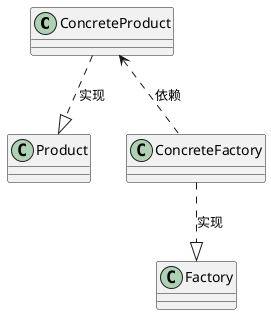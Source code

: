 @startuml

ConcreteProduct ..|> Product : 实现

ConcreteFactory ..|> Factory : 实现

ConcreteProduct <.. ConcreteFactory : 依赖

@enduml